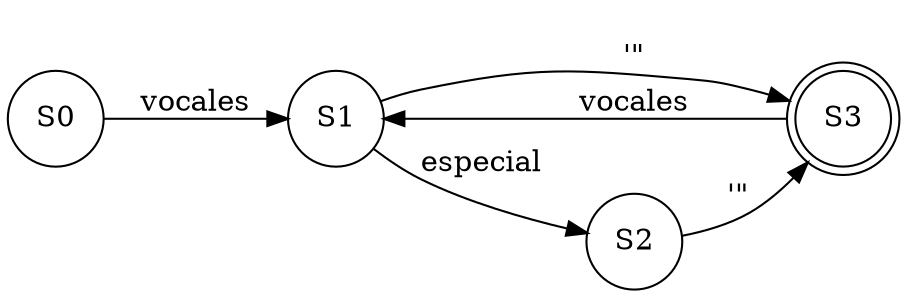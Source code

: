 digraph finite_state_machine {
rankdir = LR;
size = "8,5"
node [shape = circle];
S0
node [shape = doublecircle];
S3 ;
node [shape = circle];
S0 -> S1[ label = "vocales" ];
S1 -> S2[ label = "especial" ];
S1 -> S3[ label = "\n\'\"" ];
S2 -> S3[ label = "\n\'\"" ];
S3 -> S1[ label = "vocales" ];
}
